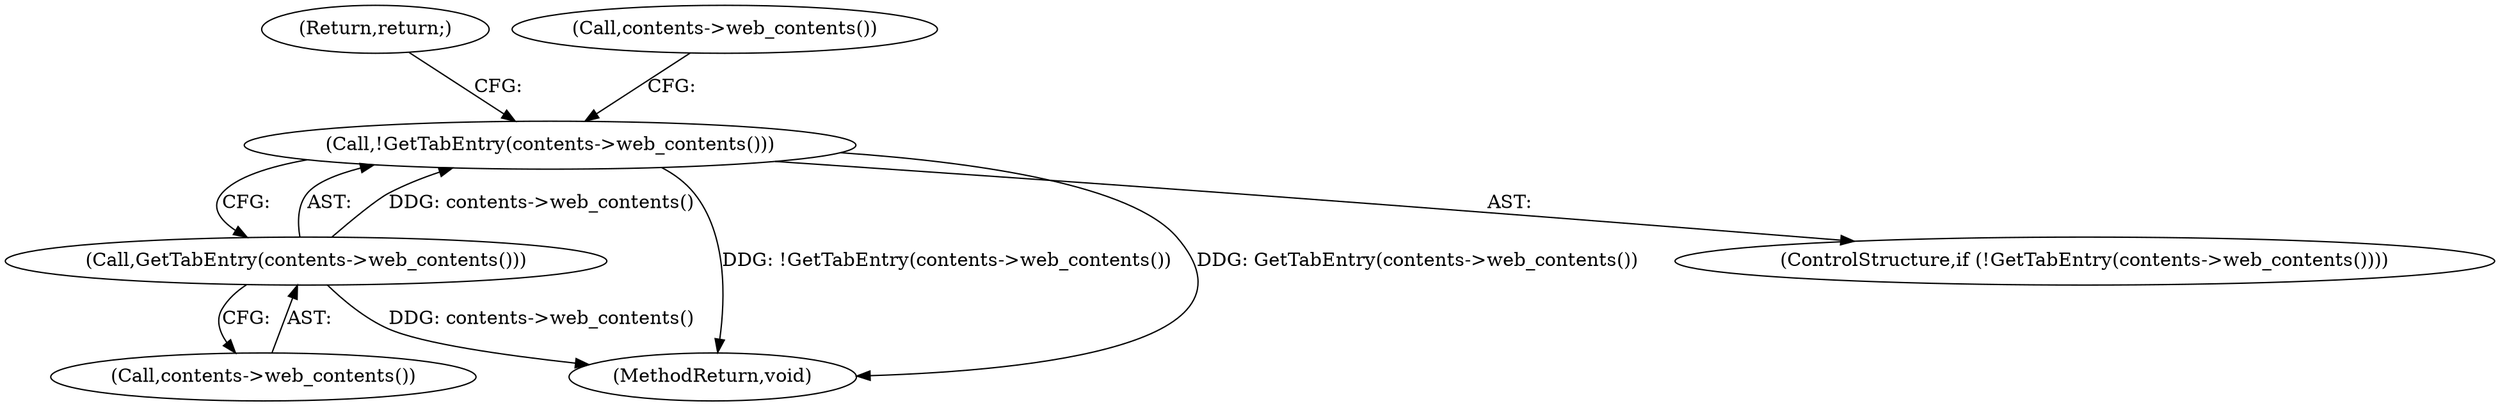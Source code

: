 digraph "1_Chrome_e89cfcb9090e8c98129ae9160c513f504db74599_0@del" {
"1000105" [label="(Call,!GetTabEntry(contents->web_contents()))"];
"1000106" [label="(Call,GetTabEntry(contents->web_contents()))"];
"1000136" [label="(MethodReturn,void)"];
"1000104" [label="(ControlStructure,if (!GetTabEntry(contents->web_contents())))"];
"1000107" [label="(Call,contents->web_contents())"];
"1000106" [label="(Call,GetTabEntry(contents->web_contents()))"];
"1000109" [label="(Return,return;)"];
"1000114" [label="(Call,contents->web_contents())"];
"1000105" [label="(Call,!GetTabEntry(contents->web_contents()))"];
"1000105" -> "1000104"  [label="AST: "];
"1000105" -> "1000106"  [label="CFG: "];
"1000106" -> "1000105"  [label="AST: "];
"1000109" -> "1000105"  [label="CFG: "];
"1000114" -> "1000105"  [label="CFG: "];
"1000105" -> "1000136"  [label="DDG: !GetTabEntry(contents->web_contents())"];
"1000105" -> "1000136"  [label="DDG: GetTabEntry(contents->web_contents())"];
"1000106" -> "1000105"  [label="DDG: contents->web_contents()"];
"1000106" -> "1000107"  [label="CFG: "];
"1000107" -> "1000106"  [label="AST: "];
"1000106" -> "1000136"  [label="DDG: contents->web_contents()"];
}
